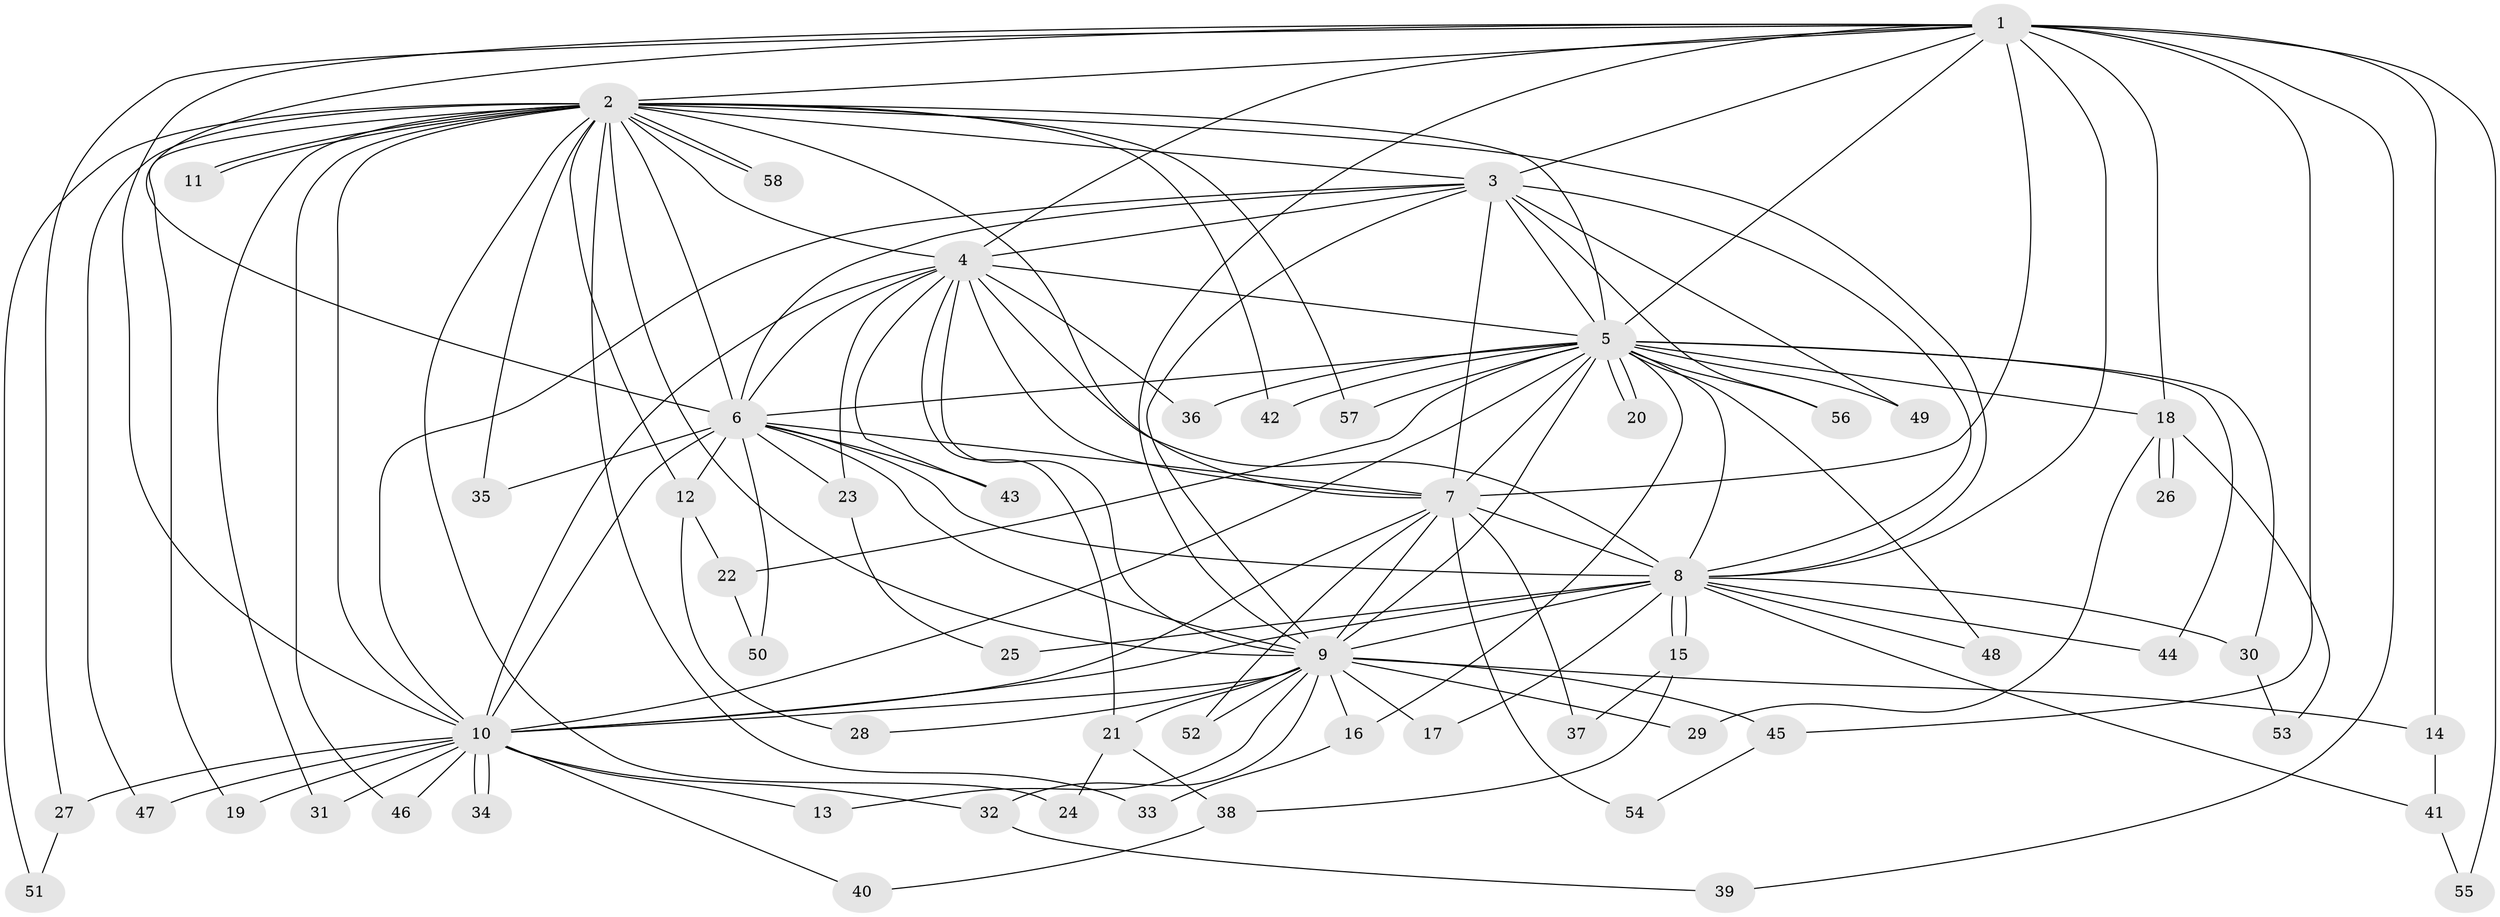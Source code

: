 // coarse degree distribution, {12: 0.05263157894736842, 8: 0.10526315789473684, 11: 0.05263157894736842, 10: 0.10526315789473684, 9: 0.05263157894736842, 7: 0.05263157894736842, 6: 0.05263157894736842, 4: 0.05263157894736842, 3: 0.21052631578947367, 5: 0.05263157894736842, 1: 0.10526315789473684, 2: 0.10526315789473684}
// Generated by graph-tools (version 1.1) at 2025/49/03/04/25 22:49:28]
// undirected, 58 vertices, 141 edges
graph export_dot {
  node [color=gray90,style=filled];
  1;
  2;
  3;
  4;
  5;
  6;
  7;
  8;
  9;
  10;
  11;
  12;
  13;
  14;
  15;
  16;
  17;
  18;
  19;
  20;
  21;
  22;
  23;
  24;
  25;
  26;
  27;
  28;
  29;
  30;
  31;
  32;
  33;
  34;
  35;
  36;
  37;
  38;
  39;
  40;
  41;
  42;
  43;
  44;
  45;
  46;
  47;
  48;
  49;
  50;
  51;
  52;
  53;
  54;
  55;
  56;
  57;
  58;
  1 -- 2;
  1 -- 3;
  1 -- 4;
  1 -- 5;
  1 -- 6;
  1 -- 7;
  1 -- 8;
  1 -- 9;
  1 -- 10;
  1 -- 14;
  1 -- 18;
  1 -- 27;
  1 -- 39;
  1 -- 45;
  1 -- 55;
  2 -- 3;
  2 -- 4;
  2 -- 5;
  2 -- 6;
  2 -- 7;
  2 -- 8;
  2 -- 9;
  2 -- 10;
  2 -- 11;
  2 -- 11;
  2 -- 12;
  2 -- 19;
  2 -- 24;
  2 -- 31;
  2 -- 33;
  2 -- 35;
  2 -- 42;
  2 -- 46;
  2 -- 47;
  2 -- 51;
  2 -- 57;
  2 -- 58;
  2 -- 58;
  3 -- 4;
  3 -- 5;
  3 -- 6;
  3 -- 7;
  3 -- 8;
  3 -- 9;
  3 -- 10;
  3 -- 49;
  3 -- 56;
  4 -- 5;
  4 -- 6;
  4 -- 7;
  4 -- 8;
  4 -- 9;
  4 -- 10;
  4 -- 21;
  4 -- 23;
  4 -- 36;
  4 -- 43;
  5 -- 6;
  5 -- 7;
  5 -- 8;
  5 -- 9;
  5 -- 10;
  5 -- 16;
  5 -- 18;
  5 -- 20;
  5 -- 20;
  5 -- 22;
  5 -- 30;
  5 -- 36;
  5 -- 42;
  5 -- 44;
  5 -- 48;
  5 -- 49;
  5 -- 56;
  5 -- 57;
  6 -- 7;
  6 -- 8;
  6 -- 9;
  6 -- 10;
  6 -- 12;
  6 -- 23;
  6 -- 35;
  6 -- 43;
  6 -- 50;
  7 -- 8;
  7 -- 9;
  7 -- 10;
  7 -- 37;
  7 -- 52;
  7 -- 54;
  8 -- 9;
  8 -- 10;
  8 -- 15;
  8 -- 15;
  8 -- 17;
  8 -- 25;
  8 -- 30;
  8 -- 41;
  8 -- 44;
  8 -- 48;
  9 -- 10;
  9 -- 13;
  9 -- 14;
  9 -- 16;
  9 -- 17;
  9 -- 21;
  9 -- 28;
  9 -- 29;
  9 -- 32;
  9 -- 45;
  9 -- 52;
  10 -- 13;
  10 -- 19;
  10 -- 27;
  10 -- 31;
  10 -- 32;
  10 -- 34;
  10 -- 34;
  10 -- 40;
  10 -- 46;
  10 -- 47;
  12 -- 22;
  12 -- 28;
  14 -- 41;
  15 -- 37;
  15 -- 38;
  16 -- 33;
  18 -- 26;
  18 -- 26;
  18 -- 29;
  18 -- 53;
  21 -- 24;
  21 -- 38;
  22 -- 50;
  23 -- 25;
  27 -- 51;
  30 -- 53;
  32 -- 39;
  38 -- 40;
  41 -- 55;
  45 -- 54;
}
